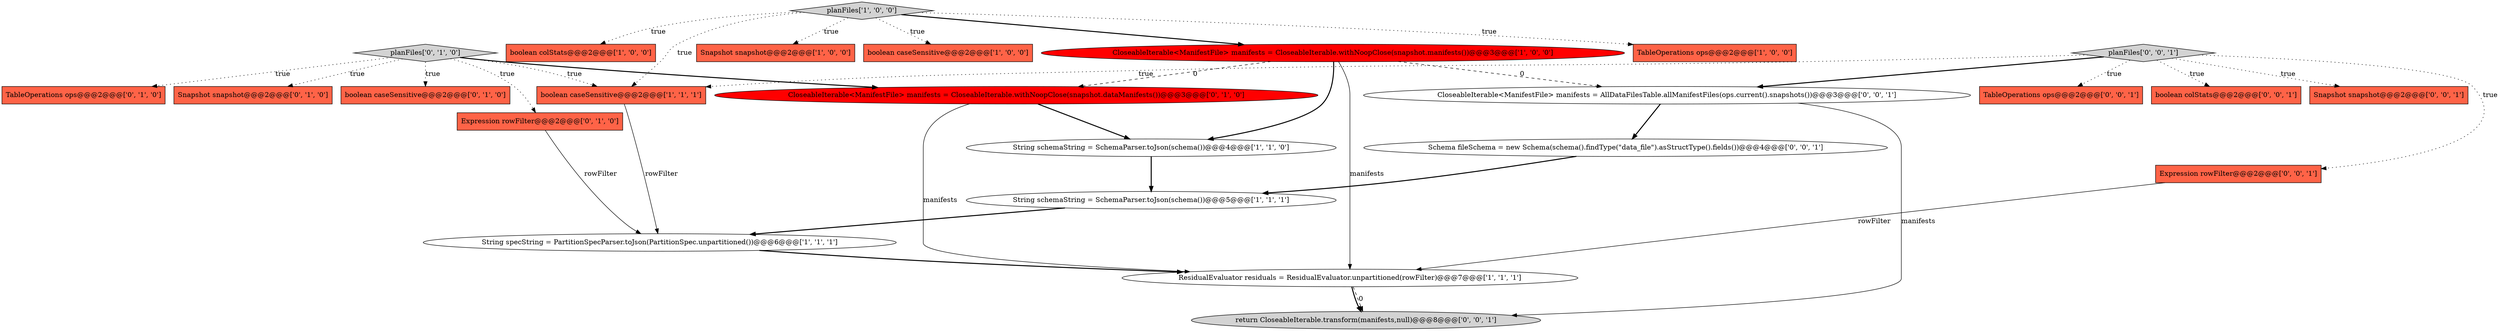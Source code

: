 digraph {
6 [style = filled, label = "ResidualEvaluator residuals = ResidualEvaluator.unpartitioned(rowFilter)@@@7@@@['1', '1', '1']", fillcolor = white, shape = ellipse image = "AAA0AAABBB1BBB"];
7 [style = filled, label = "planFiles['1', '0', '0']", fillcolor = lightgray, shape = diamond image = "AAA0AAABBB1BBB"];
24 [style = filled, label = "planFiles['0', '0', '1']", fillcolor = lightgray, shape = diamond image = "AAA0AAABBB3BBB"];
0 [style = filled, label = "boolean colStats@@@2@@@['1', '0', '0']", fillcolor = tomato, shape = box image = "AAA0AAABBB1BBB"];
15 [style = filled, label = "Expression rowFilter@@@2@@@['0', '1', '0']", fillcolor = tomato, shape = box image = "AAA0AAABBB2BBB"];
20 [style = filled, label = "return CloseableIterable.transform(manifests,null)@@@8@@@['0', '0', '1']", fillcolor = lightgray, shape = ellipse image = "AAA0AAABBB3BBB"];
18 [style = filled, label = "boolean colStats@@@2@@@['0', '0', '1']", fillcolor = tomato, shape = box image = "AAA0AAABBB3BBB"];
16 [style = filled, label = "CloseableIterable<ManifestFile> manifests = CloseableIterable.withNoopClose(snapshot.dataManifests())@@@3@@@['0', '1', '0']", fillcolor = red, shape = ellipse image = "AAA1AAABBB2BBB"];
21 [style = filled, label = "Snapshot snapshot@@@2@@@['0', '0', '1']", fillcolor = tomato, shape = box image = "AAA0AAABBB3BBB"];
14 [style = filled, label = "planFiles['0', '1', '0']", fillcolor = lightgray, shape = diamond image = "AAA0AAABBB2BBB"];
13 [style = filled, label = "TableOperations ops@@@2@@@['0', '1', '0']", fillcolor = tomato, shape = box image = "AAA0AAABBB2BBB"];
17 [style = filled, label = "Expression rowFilter@@@2@@@['0', '0', '1']", fillcolor = tomato, shape = box image = "AAA0AAABBB3BBB"];
22 [style = filled, label = "Schema fileSchema = new Schema(schema().findType(\"data_file\").asStructType().fields())@@@4@@@['0', '0', '1']", fillcolor = white, shape = ellipse image = "AAA0AAABBB3BBB"];
5 [style = filled, label = "CloseableIterable<ManifestFile> manifests = CloseableIterable.withNoopClose(snapshot.manifests())@@@3@@@['1', '0', '0']", fillcolor = red, shape = ellipse image = "AAA1AAABBB1BBB"];
3 [style = filled, label = "Snapshot snapshot@@@2@@@['1', '0', '0']", fillcolor = tomato, shape = box image = "AAA0AAABBB1BBB"];
4 [style = filled, label = "boolean caseSensitive@@@2@@@['1', '0', '0']", fillcolor = tomato, shape = box image = "AAA0AAABBB1BBB"];
8 [style = filled, label = "boolean caseSensitive@@@2@@@['1', '1', '1']", fillcolor = tomato, shape = box image = "AAA0AAABBB1BBB"];
9 [style = filled, label = "String schemaString = SchemaParser.toJson(schema())@@@4@@@['1', '1', '0']", fillcolor = white, shape = ellipse image = "AAA0AAABBB1BBB"];
1 [style = filled, label = "String schemaString = SchemaParser.toJson(schema())@@@5@@@['1', '1', '1']", fillcolor = white, shape = ellipse image = "AAA0AAABBB1BBB"];
23 [style = filled, label = "TableOperations ops@@@2@@@['0', '0', '1']", fillcolor = tomato, shape = box image = "AAA0AAABBB3BBB"];
2 [style = filled, label = "TableOperations ops@@@2@@@['1', '0', '0']", fillcolor = tomato, shape = box image = "AAA0AAABBB1BBB"];
19 [style = filled, label = "CloseableIterable<ManifestFile> manifests = AllDataFilesTable.allManifestFiles(ops.current().snapshots())@@@3@@@['0', '0', '1']", fillcolor = white, shape = ellipse image = "AAA0AAABBB3BBB"];
10 [style = filled, label = "String specString = PartitionSpecParser.toJson(PartitionSpec.unpartitioned())@@@6@@@['1', '1', '1']", fillcolor = white, shape = ellipse image = "AAA0AAABBB1BBB"];
11 [style = filled, label = "Snapshot snapshot@@@2@@@['0', '1', '0']", fillcolor = tomato, shape = box image = "AAA0AAABBB2BBB"];
12 [style = filled, label = "boolean caseSensitive@@@2@@@['0', '1', '0']", fillcolor = tomato, shape = box image = "AAA0AAABBB2BBB"];
14->16 [style = bold, label=""];
7->2 [style = dotted, label="true"];
24->19 [style = bold, label=""];
14->12 [style = dotted, label="true"];
5->9 [style = bold, label=""];
5->6 [style = solid, label="manifests"];
8->10 [style = solid, label="rowFilter"];
6->20 [style = dashed, label="0"];
24->17 [style = dotted, label="true"];
17->6 [style = solid, label="rowFilter"];
15->10 [style = solid, label="rowFilter"];
7->0 [style = dotted, label="true"];
10->6 [style = bold, label=""];
14->13 [style = dotted, label="true"];
5->16 [style = dashed, label="0"];
6->20 [style = bold, label=""];
14->15 [style = dotted, label="true"];
7->5 [style = bold, label=""];
24->23 [style = dotted, label="true"];
7->3 [style = dotted, label="true"];
7->4 [style = dotted, label="true"];
14->8 [style = dotted, label="true"];
14->11 [style = dotted, label="true"];
22->1 [style = bold, label=""];
24->8 [style = dotted, label="true"];
9->1 [style = bold, label=""];
7->8 [style = dotted, label="true"];
1->10 [style = bold, label=""];
16->6 [style = solid, label="manifests"];
19->22 [style = bold, label=""];
24->21 [style = dotted, label="true"];
5->19 [style = dashed, label="0"];
16->9 [style = bold, label=""];
24->18 [style = dotted, label="true"];
19->20 [style = solid, label="manifests"];
}
